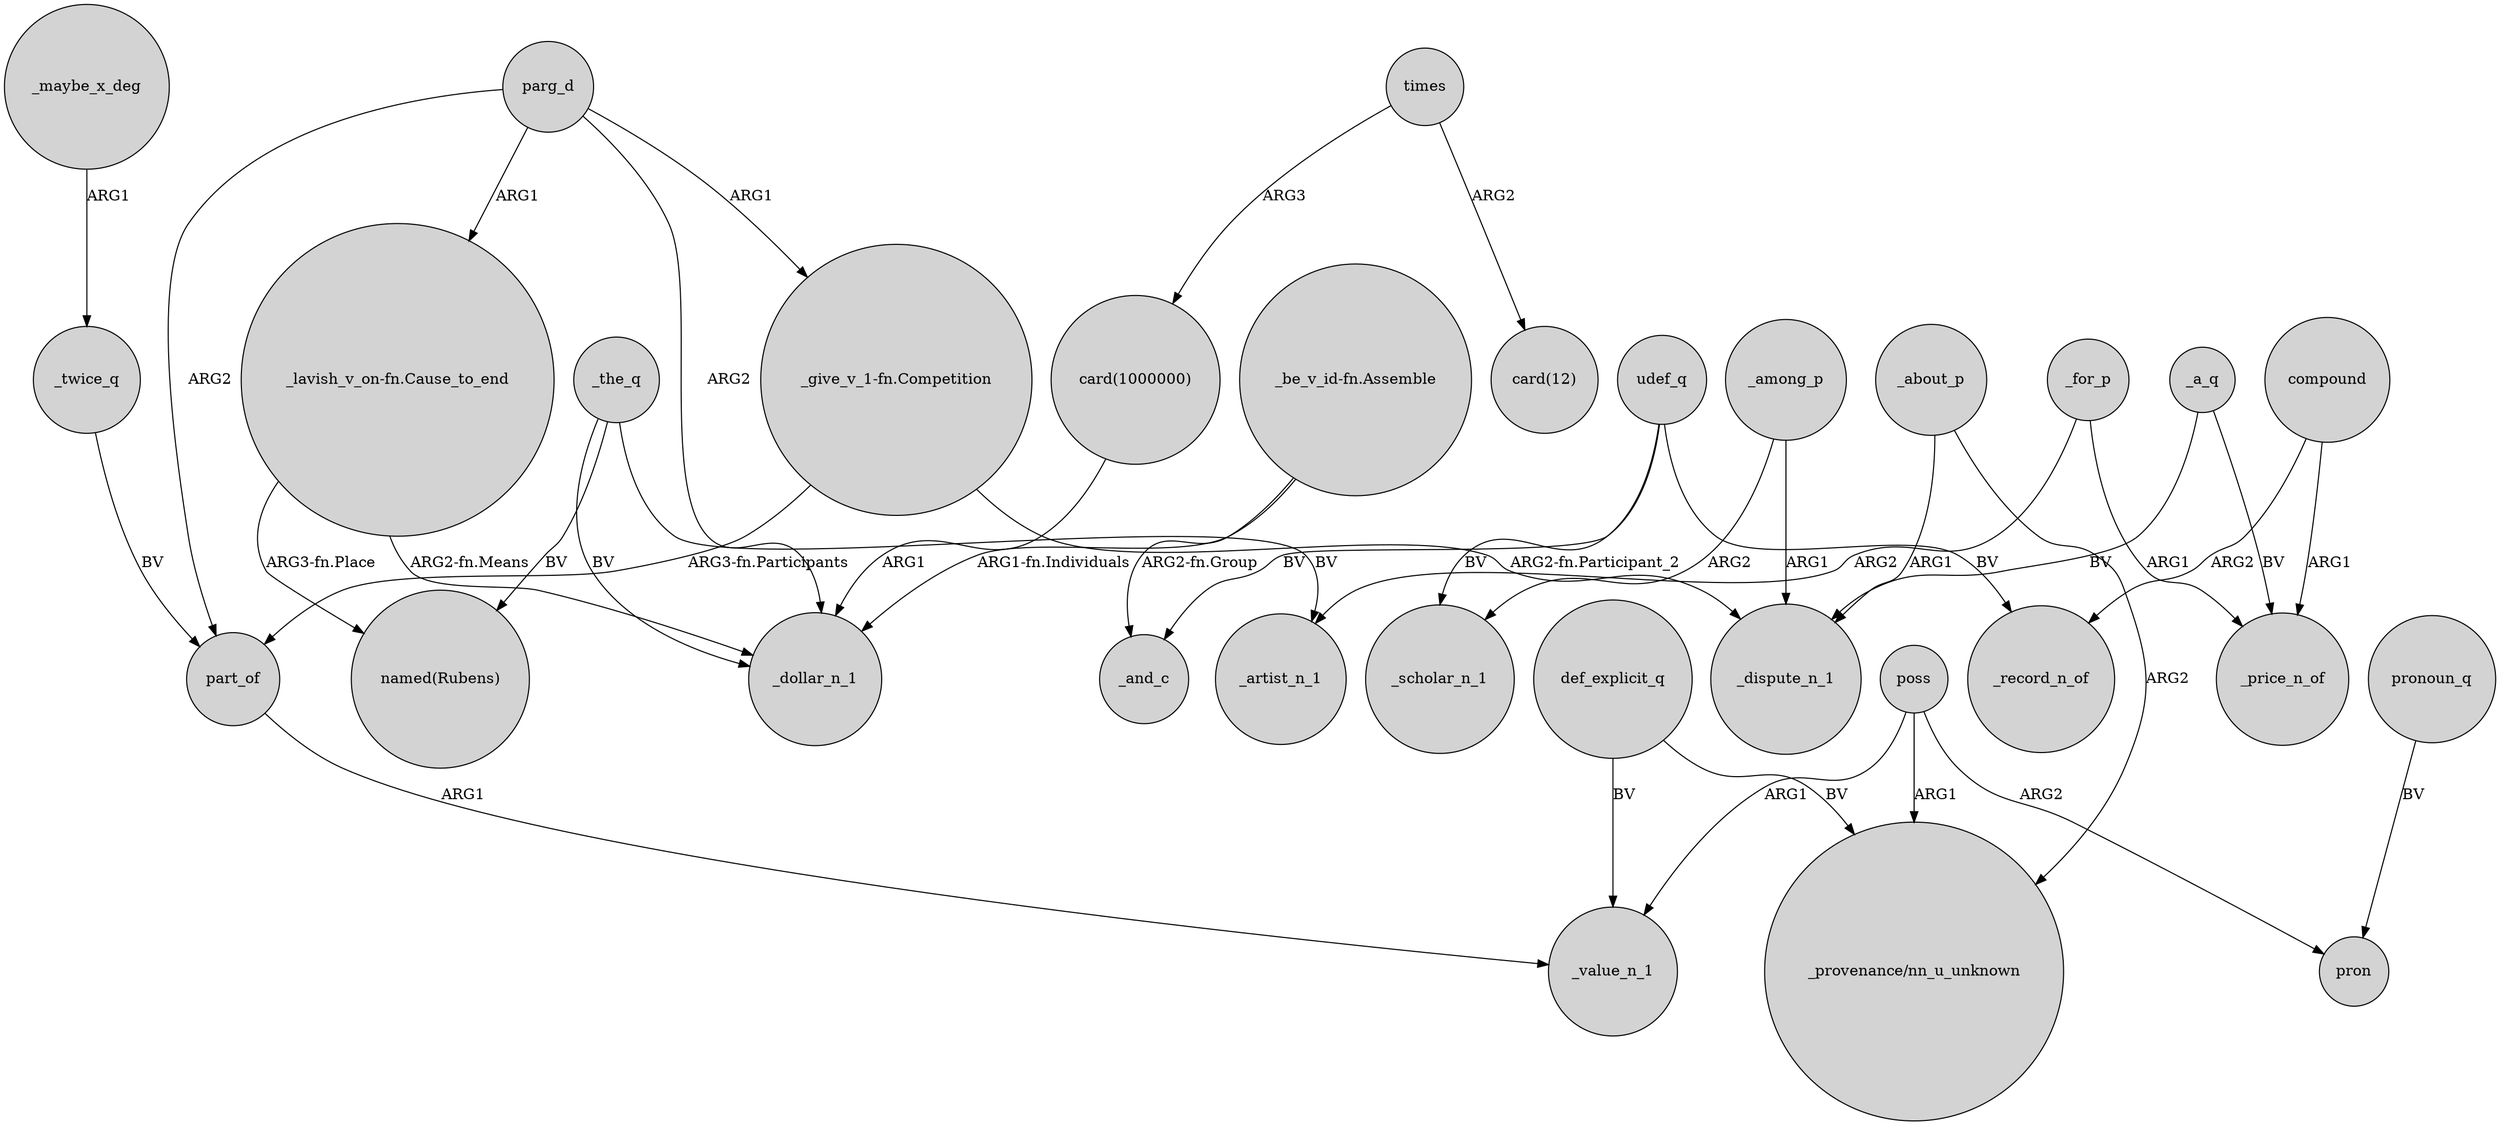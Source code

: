 digraph {
	node [shape=circle style=filled]
	parg_d -> _dollar_n_1 [label=ARG2]
	"_be_v_id-fn.Assemble" -> _and_c [label="ARG2-fn.Group"]
	_among_p -> _scholar_n_1 [label=ARG2]
	_a_q -> _dispute_n_1 [label=BV]
	udef_q -> _record_n_of [label=BV]
	parg_d -> "_lavish_v_on-fn.Cause_to_end" [label=ARG1]
	_about_p -> _dispute_n_1 [label=ARG1]
	_for_p -> _artist_n_1 [label=ARG2]
	times -> "card(1000000)" [label=ARG3]
	_the_q -> _dollar_n_1 [label=BV]
	poss -> _value_n_1 [label=ARG1]
	compound -> _record_n_of [label=ARG2]
	udef_q -> _and_c [label=BV]
	"_lavish_v_on-fn.Cause_to_end" -> "named(Rubens)" [label="ARG3-fn.Place"]
	parg_d -> part_of [label=ARG2]
	_the_q -> _artist_n_1 [label=BV]
	"_give_v_1-fn.Competition" -> _dispute_n_1 [label="ARG2-fn.Participant_2"]
	pronoun_q -> pron [label=BV]
	poss -> pron [label=ARG2]
	part_of -> _value_n_1 [label=ARG1]
	parg_d -> "_give_v_1-fn.Competition" [label=ARG1]
	times -> "card(12)" [label=ARG2]
	_twice_q -> part_of [label=BV]
	_among_p -> _dispute_n_1 [label=ARG1]
	"_be_v_id-fn.Assemble" -> _dollar_n_1 [label="ARG1-fn.Individuals"]
	"card(1000000)" -> _dollar_n_1 [label=ARG1]
	_a_q -> _price_n_of [label=BV]
	def_explicit_q -> _value_n_1 [label=BV]
	poss -> "_provenance/nn_u_unknown" [label=ARG1]
	_the_q -> "named(Rubens)" [label=BV]
	_maybe_x_deg -> _twice_q [label=ARG1]
	compound -> _price_n_of [label=ARG1]
	_about_p -> "_provenance/nn_u_unknown" [label=ARG2]
	def_explicit_q -> "_provenance/nn_u_unknown" [label=BV]
	udef_q -> _scholar_n_1 [label=BV]
	"_give_v_1-fn.Competition" -> part_of [label="ARG3-fn.Participants"]
	_for_p -> _price_n_of [label=ARG1]
	"_lavish_v_on-fn.Cause_to_end" -> _dollar_n_1 [label="ARG2-fn.Means"]
}
